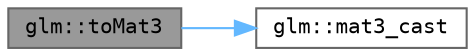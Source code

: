 digraph "glm::toMat3"
{
 // LATEX_PDF_SIZE
  bgcolor="transparent";
  edge [fontname=Terminal,fontsize=10,labelfontname=Helvetica,labelfontsize=10];
  node [fontname=Terminal,fontsize=10,shape=box,height=0.2,width=0.4];
  rankdir="LR";
  Node1 [label="glm::toMat3",height=0.2,width=0.4,color="gray40", fillcolor="grey60", style="filled", fontcolor="black",tooltip=" "];
  Node1 -> Node2 [color="steelblue1",style="solid"];
  Node2 [label="glm::mat3_cast",height=0.2,width=0.4,color="grey40", fillcolor="white", style="filled",URL="$group__gtc__quaternion.html#ga485b4423fd52c3ae1ff1051bda614c93",tooltip=" "];
}
